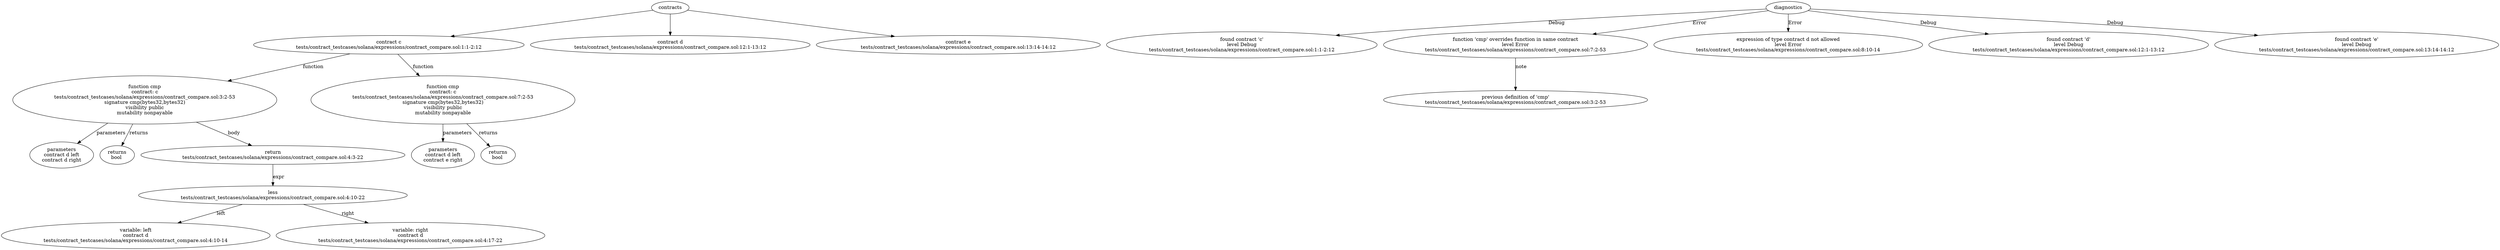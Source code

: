 strict digraph "tests/contract_testcases/solana/expressions/contract_compare.sol" {
	contract [label="contract c\ntests/contract_testcases/solana/expressions/contract_compare.sol:1:1-2:12"]
	cmp [label="function cmp\ncontract: c\ntests/contract_testcases/solana/expressions/contract_compare.sol:3:2-53\nsignature cmp(bytes32,bytes32)\nvisibility public\nmutability nonpayable"]
	parameters [label="parameters\ncontract d left\ncontract d right"]
	returns [label="returns\nbool "]
	return [label="return\ntests/contract_testcases/solana/expressions/contract_compare.sol:4:3-22"]
	less [label="less\ntests/contract_testcases/solana/expressions/contract_compare.sol:4:10-22"]
	variable [label="variable: left\ncontract d\ntests/contract_testcases/solana/expressions/contract_compare.sol:4:10-14"]
	variable_9 [label="variable: right\ncontract d\ntests/contract_testcases/solana/expressions/contract_compare.sol:4:17-22"]
	cmp_10 [label="function cmp\ncontract: c\ntests/contract_testcases/solana/expressions/contract_compare.sol:7:2-53\nsignature cmp(bytes32,bytes32)\nvisibility public\nmutability nonpayable"]
	parameters_11 [label="parameters\ncontract d left\ncontract e right"]
	returns_12 [label="returns\nbool "]
	contract_13 [label="contract d\ntests/contract_testcases/solana/expressions/contract_compare.sol:12:1-13:12"]
	contract_14 [label="contract e\ntests/contract_testcases/solana/expressions/contract_compare.sol:13:14-14:12"]
	diagnostic [label="found contract 'c'\nlevel Debug\ntests/contract_testcases/solana/expressions/contract_compare.sol:1:1-2:12"]
	diagnostic_17 [label="function 'cmp' overrides function in same contract\nlevel Error\ntests/contract_testcases/solana/expressions/contract_compare.sol:7:2-53"]
	note [label="previous definition of 'cmp'\ntests/contract_testcases/solana/expressions/contract_compare.sol:3:2-53"]
	diagnostic_19 [label="expression of type contract d not allowed\nlevel Error\ntests/contract_testcases/solana/expressions/contract_compare.sol:8:10-14"]
	diagnostic_20 [label="found contract 'd'\nlevel Debug\ntests/contract_testcases/solana/expressions/contract_compare.sol:12:1-13:12"]
	diagnostic_21 [label="found contract 'e'\nlevel Debug\ntests/contract_testcases/solana/expressions/contract_compare.sol:13:14-14:12"]
	contracts -> contract
	contract -> cmp [label="function"]
	cmp -> parameters [label="parameters"]
	cmp -> returns [label="returns"]
	cmp -> return [label="body"]
	return -> less [label="expr"]
	less -> variable [label="left"]
	less -> variable_9 [label="right"]
	contract -> cmp_10 [label="function"]
	cmp_10 -> parameters_11 [label="parameters"]
	cmp_10 -> returns_12 [label="returns"]
	contracts -> contract_13
	contracts -> contract_14
	diagnostics -> diagnostic [label="Debug"]
	diagnostics -> diagnostic_17 [label="Error"]
	diagnostic_17 -> note [label="note"]
	diagnostics -> diagnostic_19 [label="Error"]
	diagnostics -> diagnostic_20 [label="Debug"]
	diagnostics -> diagnostic_21 [label="Debug"]
}
